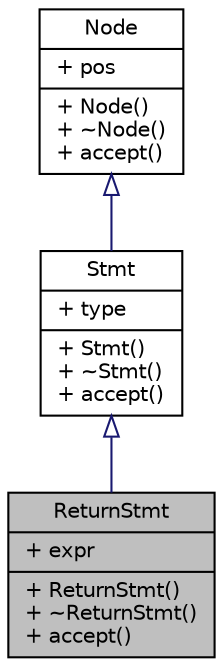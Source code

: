 digraph "ReturnStmt"
{
 // LATEX_PDF_SIZE
  edge [fontname="Helvetica",fontsize="10",labelfontname="Helvetica",labelfontsize="10"];
  node [fontname="Helvetica",fontsize="10",shape=record];
  Node1 [label="{ReturnStmt\n|+ expr\l|+ ReturnStmt()\l+ ~ReturnStmt()\l+ accept()\l}",height=0.2,width=0.4,color="black", fillcolor="grey75", style="filled", fontcolor="black",tooltip=" "];
  Node2 -> Node1 [dir="back",color="midnightblue",fontsize="10",style="solid",arrowtail="onormal",fontname="Helvetica"];
  Node2 [label="{Stmt\n|+ type\l|+ Stmt()\l+ ~Stmt()\l+ accept()\l}",height=0.2,width=0.4,color="black", fillcolor="white", style="filled",URL="$struct_stmt.html",tooltip=" "];
  Node3 -> Node2 [dir="back",color="midnightblue",fontsize="10",style="solid",arrowtail="onormal",fontname="Helvetica"];
  Node3 [label="{Node\n|+ pos\l|+ Node()\l+ ~Node()\l+ accept()\l}",height=0.2,width=0.4,color="black", fillcolor="white", style="filled",URL="$struct_node.html",tooltip=" "];
}
